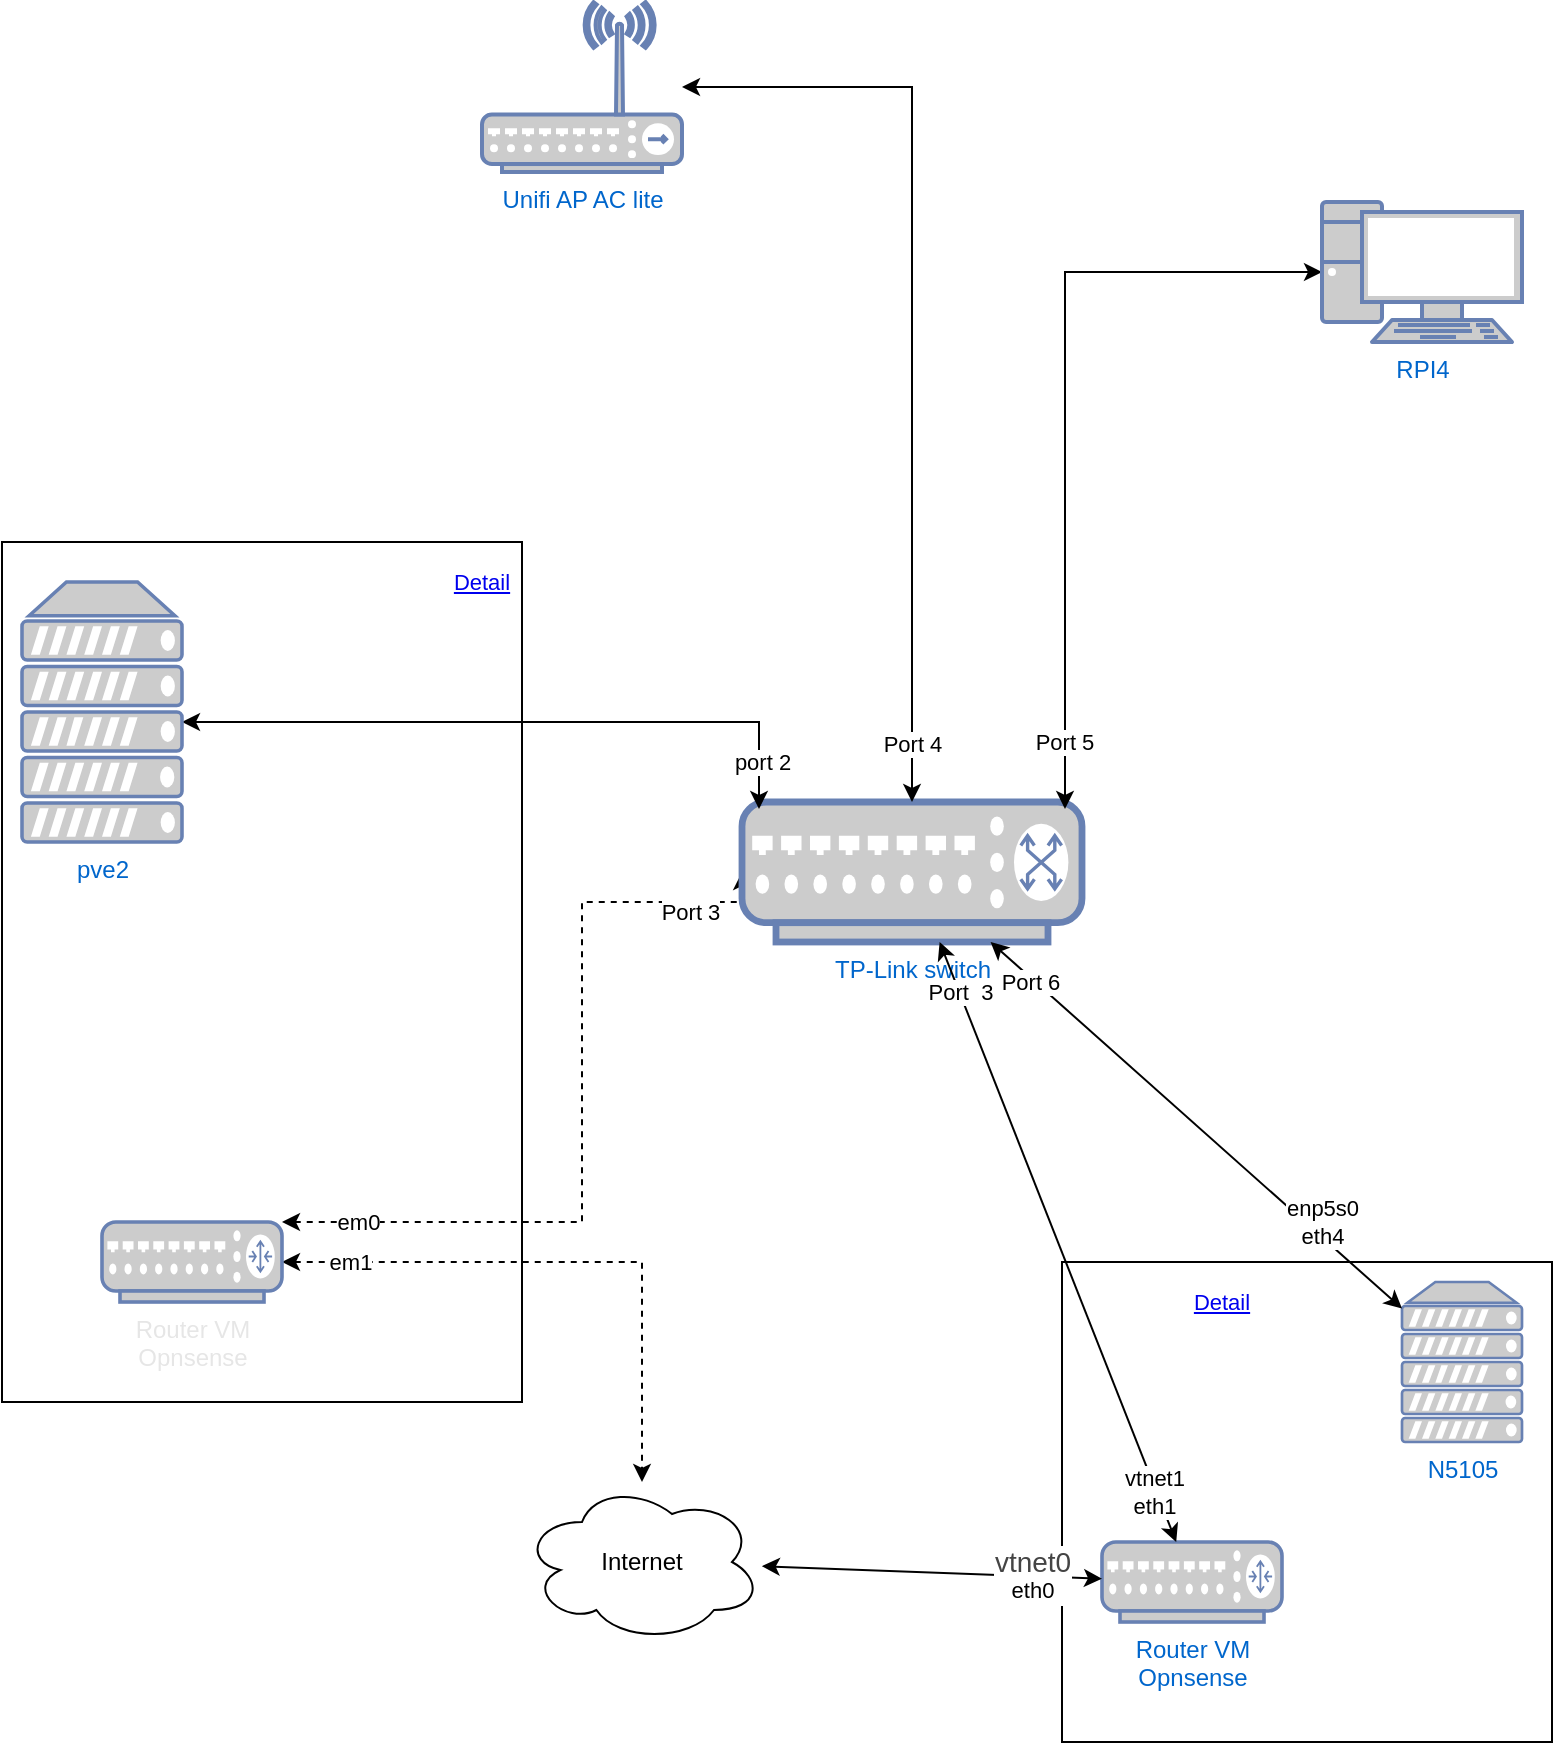<mxfile version="20.3.7" type="github" pages="5">
  <diagram id="RK82QppB5NHQeaTOXXpw" name="Over All">
    <mxGraphModel dx="1422" dy="1967" grid="1" gridSize="10" guides="1" tooltips="1" connect="1" arrows="1" fold="1" page="1" pageScale="1" pageWidth="827" pageHeight="1169" math="0" shadow="0">
      <root>
        <mxCell id="0" />
        <mxCell id="1" parent="0" />
        <mxCell id="U8t9DFMX4hppF1b_Cr_i-9" value="" style="rounded=0;whiteSpace=wrap;html=1;glass=0;movable=1;" parent="1" vertex="1">
          <mxGeometry x="20" y="-630" width="260" height="430" as="geometry" />
        </mxCell>
        <mxCell id="U8t9DFMX4hppF1b_Cr_i-1" style="edgeStyle=orthogonalEdgeStyle;rounded=0;orthogonalLoop=1;jettySize=auto;html=1;entryX=0;entryY=0.5;entryDx=0;entryDy=0;entryPerimeter=0;startArrow=classic;startFill=1;dashed=1;" parent="1" source="U8t9DFMX4hppF1b_Cr_i-4" target="U8t9DFMX4hppF1b_Cr_i-5" edge="1">
          <mxGeometry relative="1" as="geometry">
            <mxPoint x="330" y="-455" as="targetPoint" />
            <Array as="points">
              <mxPoint x="310" y="-290" />
              <mxPoint x="310" y="-450" />
              <mxPoint x="390" y="-450" />
            </Array>
          </mxGeometry>
        </mxCell>
        <mxCell id="U8t9DFMX4hppF1b_Cr_i-2" value="em0" style="edgeLabel;html=1;align=center;verticalAlign=middle;resizable=0;points=[];fontSize=11;rounded=0;" parent="U8t9DFMX4hppF1b_Cr_i-1" vertex="1" connectable="0">
          <mxGeometry x="-0.691" y="-2" relative="1" as="geometry">
            <mxPoint x="-25" y="-2" as="offset" />
          </mxGeometry>
        </mxCell>
        <mxCell id="U8t9DFMX4hppF1b_Cr_i-3" value="Port 3" style="edgeLabel;html=1;align=center;verticalAlign=middle;resizable=0;points=[];rounded=0;" parent="U8t9DFMX4hppF1b_Cr_i-1" vertex="1" connectable="0">
          <mxGeometry x="0.859" relative="1" as="geometry">
            <mxPoint x="-13" y="5" as="offset" />
          </mxGeometry>
        </mxCell>
        <mxCell id="U8t9DFMX4hppF1b_Cr_i-17" style="edgeStyle=orthogonalEdgeStyle;rounded=0;orthogonalLoop=1;jettySize=auto;html=1;startArrow=classic;startFill=1;dashed=1;" parent="1" source="U8t9DFMX4hppF1b_Cr_i-4" target="U8t9DFMX4hppF1b_Cr_i-16" edge="1">
          <mxGeometry relative="1" as="geometry">
            <Array as="points">
              <mxPoint x="340" y="-270" />
            </Array>
          </mxGeometry>
        </mxCell>
        <mxCell id="U8t9DFMX4hppF1b_Cr_i-18" value="em1" style="edgeLabel;html=1;align=center;verticalAlign=middle;resizable=0;points=[];rounded=0;" parent="U8t9DFMX4hppF1b_Cr_i-17" vertex="1" connectable="0">
          <mxGeometry x="-0.77" relative="1" as="geometry">
            <mxPoint as="offset" />
          </mxGeometry>
        </mxCell>
        <mxCell id="U8t9DFMX4hppF1b_Cr_i-4" value="Router VM&lt;br&gt;Opnsense" style="fontColor=#E6E6E6;verticalAlign=top;verticalLabelPosition=bottom;labelPosition=center;align=center;html=1;outlineConnect=0;fillColor=#CCCCCC;strokeColor=#6881B3;gradientColor=none;gradientDirection=north;strokeWidth=2;shape=mxgraph.networks.router;rounded=0;" parent="1" vertex="1">
          <mxGeometry x="70" y="-290" width="90" height="40" as="geometry" />
        </mxCell>
        <UserObject label="TP-Link switch" link="data:page/id,dd_UoUmQwpVErdtV02tc" id="U8t9DFMX4hppF1b_Cr_i-5">
          <mxCell style="fontColor=#0066CC;verticalAlign=top;verticalLabelPosition=bottom;labelPosition=center;align=center;html=1;outlineConnect=0;fillColor=#CCCCCC;strokeColor=#6881B3;gradientColor=none;gradientDirection=north;strokeWidth=2;shape=mxgraph.networks.switch;rounded=0;" parent="1" vertex="1">
            <mxGeometry x="390" y="-500" width="170" height="70" as="geometry" />
          </mxCell>
        </UserObject>
        <mxCell id="U8t9DFMX4hppF1b_Cr_i-7" style="edgeStyle=orthogonalEdgeStyle;rounded=0;orthogonalLoop=1;jettySize=auto;html=1;startArrow=classic;startFill=1;entryX=0.05;entryY=0.05;entryDx=0;entryDy=0;entryPerimeter=0;" parent="1" source="U8t9DFMX4hppF1b_Cr_i-6" target="U8t9DFMX4hppF1b_Cr_i-5" edge="1">
          <mxGeometry relative="1" as="geometry">
            <Array as="points">
              <mxPoint x="399" y="-540" />
            </Array>
          </mxGeometry>
        </mxCell>
        <mxCell id="U8t9DFMX4hppF1b_Cr_i-8" value="port 2" style="edgeLabel;html=1;align=center;verticalAlign=middle;resizable=0;points=[];rounded=0;" parent="U8t9DFMX4hppF1b_Cr_i-7" vertex="1" connectable="0">
          <mxGeometry x="0.704" y="-2" relative="1" as="geometry">
            <mxPoint x="7" y="18" as="offset" />
          </mxGeometry>
        </mxCell>
        <mxCell id="U8t9DFMX4hppF1b_Cr_i-6" value="pve2" style="fontColor=#0066CC;verticalAlign=top;verticalLabelPosition=bottom;labelPosition=center;align=center;html=1;outlineConnect=0;fillColor=#CCCCCC;strokeColor=#6881B3;gradientColor=none;gradientDirection=north;strokeWidth=2;shape=mxgraph.networks.server;rounded=0;" parent="1" vertex="1">
          <mxGeometry x="30" y="-610" width="80" height="130" as="geometry" />
        </mxCell>
        <mxCell id="U8t9DFMX4hppF1b_Cr_i-11" style="edgeStyle=orthogonalEdgeStyle;rounded=0;orthogonalLoop=1;jettySize=auto;html=1;startArrow=classic;startFill=1;" parent="1" source="U8t9DFMX4hppF1b_Cr_i-10" target="U8t9DFMX4hppF1b_Cr_i-5" edge="1">
          <mxGeometry relative="1" as="geometry" />
        </mxCell>
        <mxCell id="U8t9DFMX4hppF1b_Cr_i-12" value="Port 4" style="edgeLabel;html=1;align=center;verticalAlign=middle;resizable=0;points=[];rounded=0;" parent="U8t9DFMX4hppF1b_Cr_i-11" vertex="1" connectable="0">
          <mxGeometry x="0.846" y="1" relative="1" as="geometry">
            <mxPoint x="-1" y="7" as="offset" />
          </mxGeometry>
        </mxCell>
        <UserObject label="Unifi AP AC lite" link="data:page/id,bRCjAlGiZhQxXE_Tppso" id="U8t9DFMX4hppF1b_Cr_i-10">
          <mxCell style="fontColor=#0066CC;verticalAlign=top;verticalLabelPosition=bottom;labelPosition=center;align=center;html=1;outlineConnect=0;fillColor=#CCCCCC;strokeColor=#6881B3;gradientColor=none;gradientDirection=north;strokeWidth=2;shape=mxgraph.networks.wireless_hub;rounded=0;" parent="1" vertex="1">
            <mxGeometry x="260" y="-900" width="100" height="85" as="geometry" />
          </mxCell>
        </UserObject>
        <mxCell id="U8t9DFMX4hppF1b_Cr_i-14" style="edgeStyle=orthogonalEdgeStyle;rounded=0;orthogonalLoop=1;jettySize=auto;html=1;entryX=0.95;entryY=0.05;entryDx=0;entryDy=0;entryPerimeter=0;startArrow=classic;startFill=1;" parent="1" source="U8t9DFMX4hppF1b_Cr_i-13" target="U8t9DFMX4hppF1b_Cr_i-5" edge="1">
          <mxGeometry relative="1" as="geometry" />
        </mxCell>
        <mxCell id="U8t9DFMX4hppF1b_Cr_i-15" value="Port 5" style="edgeLabel;html=1;align=center;verticalAlign=middle;resizable=0;points=[];rounded=0;" parent="U8t9DFMX4hppF1b_Cr_i-14" vertex="1" connectable="0">
          <mxGeometry x="0.746" y="1" relative="1" as="geometry">
            <mxPoint x="-2" y="17" as="offset" />
          </mxGeometry>
        </mxCell>
        <mxCell id="U8t9DFMX4hppF1b_Cr_i-13" value="RPI4" style="fontColor=#0066CC;verticalAlign=top;verticalLabelPosition=bottom;labelPosition=center;align=center;html=1;outlineConnect=0;fillColor=#CCCCCC;strokeColor=#6881B3;gradientColor=none;gradientDirection=north;strokeWidth=2;shape=mxgraph.networks.pc;rounded=0;" parent="1" vertex="1">
          <mxGeometry x="680" y="-800" width="100" height="70" as="geometry" />
        </mxCell>
        <mxCell id="U8t9DFMX4hppF1b_Cr_i-16" value="Internet" style="ellipse;shape=cloud;whiteSpace=wrap;html=1;rounded=0;" parent="1" vertex="1">
          <mxGeometry x="280" y="-160" width="120" height="80" as="geometry" />
        </mxCell>
        <mxCell id="E8EOGPhub91n_TVj8ovf-1" value="" style="rounded=0;whiteSpace=wrap;html=1;glass=0;movable=1;" vertex="1" parent="1">
          <mxGeometry x="550" y="-270" width="245" height="240" as="geometry" />
        </mxCell>
        <UserObject label="Detail" link="data:page/id,qvgigx6a_49jUqLQ-mN9" id="nuNIrxT3Yfp7LdkT0Gri-2">
          <mxCell style="text;html=1;strokeColor=none;fillColor=none;whiteSpace=wrap;align=center;verticalAlign=middle;fontColor=#0000EE;fontStyle=4;fontSize=11;rounded=0;" parent="1" vertex="1">
            <mxGeometry x="230" y="-630" width="60" height="40" as="geometry" />
          </mxCell>
        </UserObject>
        <mxCell id="E8EOGPhub91n_TVj8ovf-2" value="Router VM&lt;br&gt;Opnsense" style="fontColor=#0066CC;verticalAlign=top;verticalLabelPosition=bottom;labelPosition=center;align=center;html=1;outlineConnect=0;fillColor=#CCCCCC;strokeColor=#6881B3;gradientColor=none;gradientDirection=north;strokeWidth=2;shape=mxgraph.networks.router;rounded=0;" vertex="1" parent="1">
          <mxGeometry x="570" y="-130" width="90" height="40" as="geometry" />
        </mxCell>
        <mxCell id="E8EOGPhub91n_TVj8ovf-3" style="rounded=0;orthogonalLoop=1;jettySize=auto;html=1;startArrow=classic;startFill=1;" edge="1" parent="1" source="U8t9DFMX4hppF1b_Cr_i-16" target="E8EOGPhub91n_TVj8ovf-2">
          <mxGeometry relative="1" as="geometry" />
        </mxCell>
        <mxCell id="E8EOGPhub91n_TVj8ovf-4" value="&lt;span style=&quot;box-sizing: border-box; -webkit-font-smoothing: antialiased; text-align: start;&quot;&gt;&lt;font color=&quot;#444444&quot;&gt;&lt;span style=&quot;font-size: 14px;&quot;&gt;vtnet0&lt;br&gt;&lt;/span&gt;&lt;/font&gt;eth0&lt;br&gt;&lt;/span&gt;" style="edgeLabel;html=1;align=center;verticalAlign=middle;resizable=0;points=[];fontFamily=Helvetica;" vertex="1" connectable="0" parent="E8EOGPhub91n_TVj8ovf-3">
          <mxGeometry x="0.588" y="1" relative="1" as="geometry">
            <mxPoint as="offset" />
          </mxGeometry>
        </mxCell>
        <mxCell id="E8EOGPhub91n_TVj8ovf-5" style="edgeStyle=none;rounded=0;orthogonalLoop=1;jettySize=auto;html=1;startArrow=classic;startFill=1;" edge="1" parent="1" source="U8t9DFMX4hppF1b_Cr_i-5" target="E8EOGPhub91n_TVj8ovf-2">
          <mxGeometry relative="1" as="geometry" />
        </mxCell>
        <mxCell id="E8EOGPhub91n_TVj8ovf-6" value="vtnet1&lt;br&gt;eth1" style="edgeLabel;html=1;align=center;verticalAlign=middle;resizable=0;points=[];" vertex="1" connectable="0" parent="E8EOGPhub91n_TVj8ovf-5">
          <mxGeometry x="0.825" y="-1" relative="1" as="geometry">
            <mxPoint as="offset" />
          </mxGeometry>
        </mxCell>
        <mxCell id="UX1452k8A1c65i7JiXQy-1" value="Port&amp;nbsp; 3" style="edgeLabel;html=1;align=center;verticalAlign=middle;resizable=0;points=[];fontFamily=Helvetica;" vertex="1" connectable="0" parent="E8EOGPhub91n_TVj8ovf-5">
          <mxGeometry x="-0.833" relative="1" as="geometry">
            <mxPoint as="offset" />
          </mxGeometry>
        </mxCell>
        <UserObject label="Detail" link="data:page/id,EVoiV-20_b1574V-V12t" id="ZFzWh5g-4yzC37SLdBZf-1">
          <mxCell style="text;html=1;strokeColor=none;fillColor=none;whiteSpace=wrap;align=center;verticalAlign=middle;fontColor=#0000EE;fontStyle=4;fontSize=11;rounded=0;" vertex="1" parent="1">
            <mxGeometry x="600" y="-270" width="60" height="40" as="geometry" />
          </mxCell>
        </UserObject>
        <mxCell id="UX1452k8A1c65i7JiXQy-2" value="N5105" style="fontColor=#0066CC;verticalAlign=top;verticalLabelPosition=bottom;labelPosition=center;align=center;html=1;outlineConnect=0;fillColor=#CCCCCC;strokeColor=#6881B3;gradientColor=none;gradientDirection=north;strokeWidth=2;shape=mxgraph.networks.server;rounded=0;" vertex="1" parent="1">
          <mxGeometry x="720" y="-260" width="60" height="80" as="geometry" />
        </mxCell>
        <mxCell id="UX1452k8A1c65i7JiXQy-4" style="edgeStyle=none;rounded=0;orthogonalLoop=1;jettySize=auto;html=1;fontFamily=Helvetica;fontColor=#E6E6E6;startArrow=classic;startFill=1;" edge="1" parent="1" source="U8t9DFMX4hppF1b_Cr_i-5" target="UX1452k8A1c65i7JiXQy-2">
          <mxGeometry relative="1" as="geometry" />
        </mxCell>
        <mxCell id="UX1452k8A1c65i7JiXQy-5" value="Port 6" style="edgeLabel;html=1;align=center;verticalAlign=middle;resizable=0;points=[];fontFamily=Helvetica;fontColor=#000000;" vertex="1" connectable="0" parent="UX1452k8A1c65i7JiXQy-4">
          <mxGeometry x="-0.797" y="-2" relative="1" as="geometry">
            <mxPoint as="offset" />
          </mxGeometry>
        </mxCell>
        <mxCell id="UX1452k8A1c65i7JiXQy-6" value="enp5s0&lt;br&gt;eth4" style="edgeLabel;html=1;align=center;verticalAlign=middle;resizable=0;points=[];fontFamily=Helvetica;fontColor=#000000;" vertex="1" connectable="0" parent="UX1452k8A1c65i7JiXQy-4">
          <mxGeometry x="0.808" y="-2" relative="1" as="geometry">
            <mxPoint x="-19" y="-27" as="offset" />
          </mxGeometry>
        </mxCell>
      </root>
    </mxGraphModel>
  </diagram>
  <diagram id="qvgigx6a_49jUqLQ-mN9" name="PVE2">
    <mxGraphModel dx="1422" dy="798" grid="1" gridSize="10" guides="1" tooltips="1" connect="1" arrows="1" fold="1" page="1" pageScale="1" pageWidth="827" pageHeight="1169" math="0" shadow="0">
      <root>
        <mxCell id="0" />
        <mxCell id="1" parent="0" />
      </root>
    </mxGraphModel>
  </diagram>
  <diagram id="bRCjAlGiZhQxXE_Tppso" name="unifi AP">
    <mxGraphModel dx="1550" dy="871" grid="1" gridSize="10" guides="1" tooltips="1" connect="1" arrows="1" fold="1" page="1" pageScale="1" pageWidth="827" pageHeight="1169" math="0" shadow="0">
      <root>
        <mxCell id="0" />
        <mxCell id="1" parent="0" />
      </root>
    </mxGraphModel>
  </diagram>
  <diagram id="dd_UoUmQwpVErdtV02tc" name="TP Link">
    <mxGraphModel dx="1550" dy="871" grid="1" gridSize="10" guides="1" tooltips="1" connect="1" arrows="1" fold="1" page="1" pageScale="1" pageWidth="827" pageHeight="1169" math="0" shadow="0">
      <root>
        <mxCell id="0" />
        <mxCell id="1" parent="0" />
      </root>
    </mxGraphModel>
  </diagram>
  <diagram id="EVoiV-20_b1574V-V12t" name="routerProxmos">
    <mxGraphModel dx="1422" dy="798" grid="1" gridSize="10" guides="1" tooltips="1" connect="1" arrows="1" fold="1" page="1" pageScale="1" pageWidth="827" pageHeight="1169" math="0" shadow="0">
      <root>
        <mxCell id="0" />
        <mxCell id="1" parent="0" />
        <mxCell id="vMPKpMErEsN-NgxiQNDA-1" value="vtnet0 -&amp;gt;&amp;nbsp;enp2s0" style="text;html=1;align=center;verticalAlign=middle;resizable=0;points=[];autosize=1;strokeColor=none;fillColor=none;" vertex="1" parent="1">
          <mxGeometry x="70" y="100" width="110" height="30" as="geometry" />
        </mxCell>
        <mxCell id="vMPKpMErEsN-NgxiQNDA-2" value="Router" style="text;html=1;strokeColor=none;fillColor=none;align=center;verticalAlign=middle;whiteSpace=wrap;rounded=0;" vertex="1" parent="1">
          <mxGeometry x="70" y="60" width="60" height="30" as="geometry" />
        </mxCell>
        <mxCell id="KpJWm1l35_SeQhXtTUlO-1" value="vtnet1 -&amp;gt;&amp;nbsp;enp3s0" style="text;html=1;align=center;verticalAlign=middle;resizable=0;points=[];autosize=1;strokeColor=none;fillColor=none;" vertex="1" parent="1">
          <mxGeometry x="70" y="130" width="110" height="30" as="geometry" />
        </mxCell>
        <mxCell id="TNPYboO8dsVQQeQhL-n_-1" value="Router" style="text;html=1;strokeColor=none;fillColor=none;align=center;verticalAlign=middle;whiteSpace=wrap;rounded=0;" vertex="1" parent="1">
          <mxGeometry x="180" y="70" width="60" height="30" as="geometry" />
        </mxCell>
      </root>
    </mxGraphModel>
  </diagram>
</mxfile>
